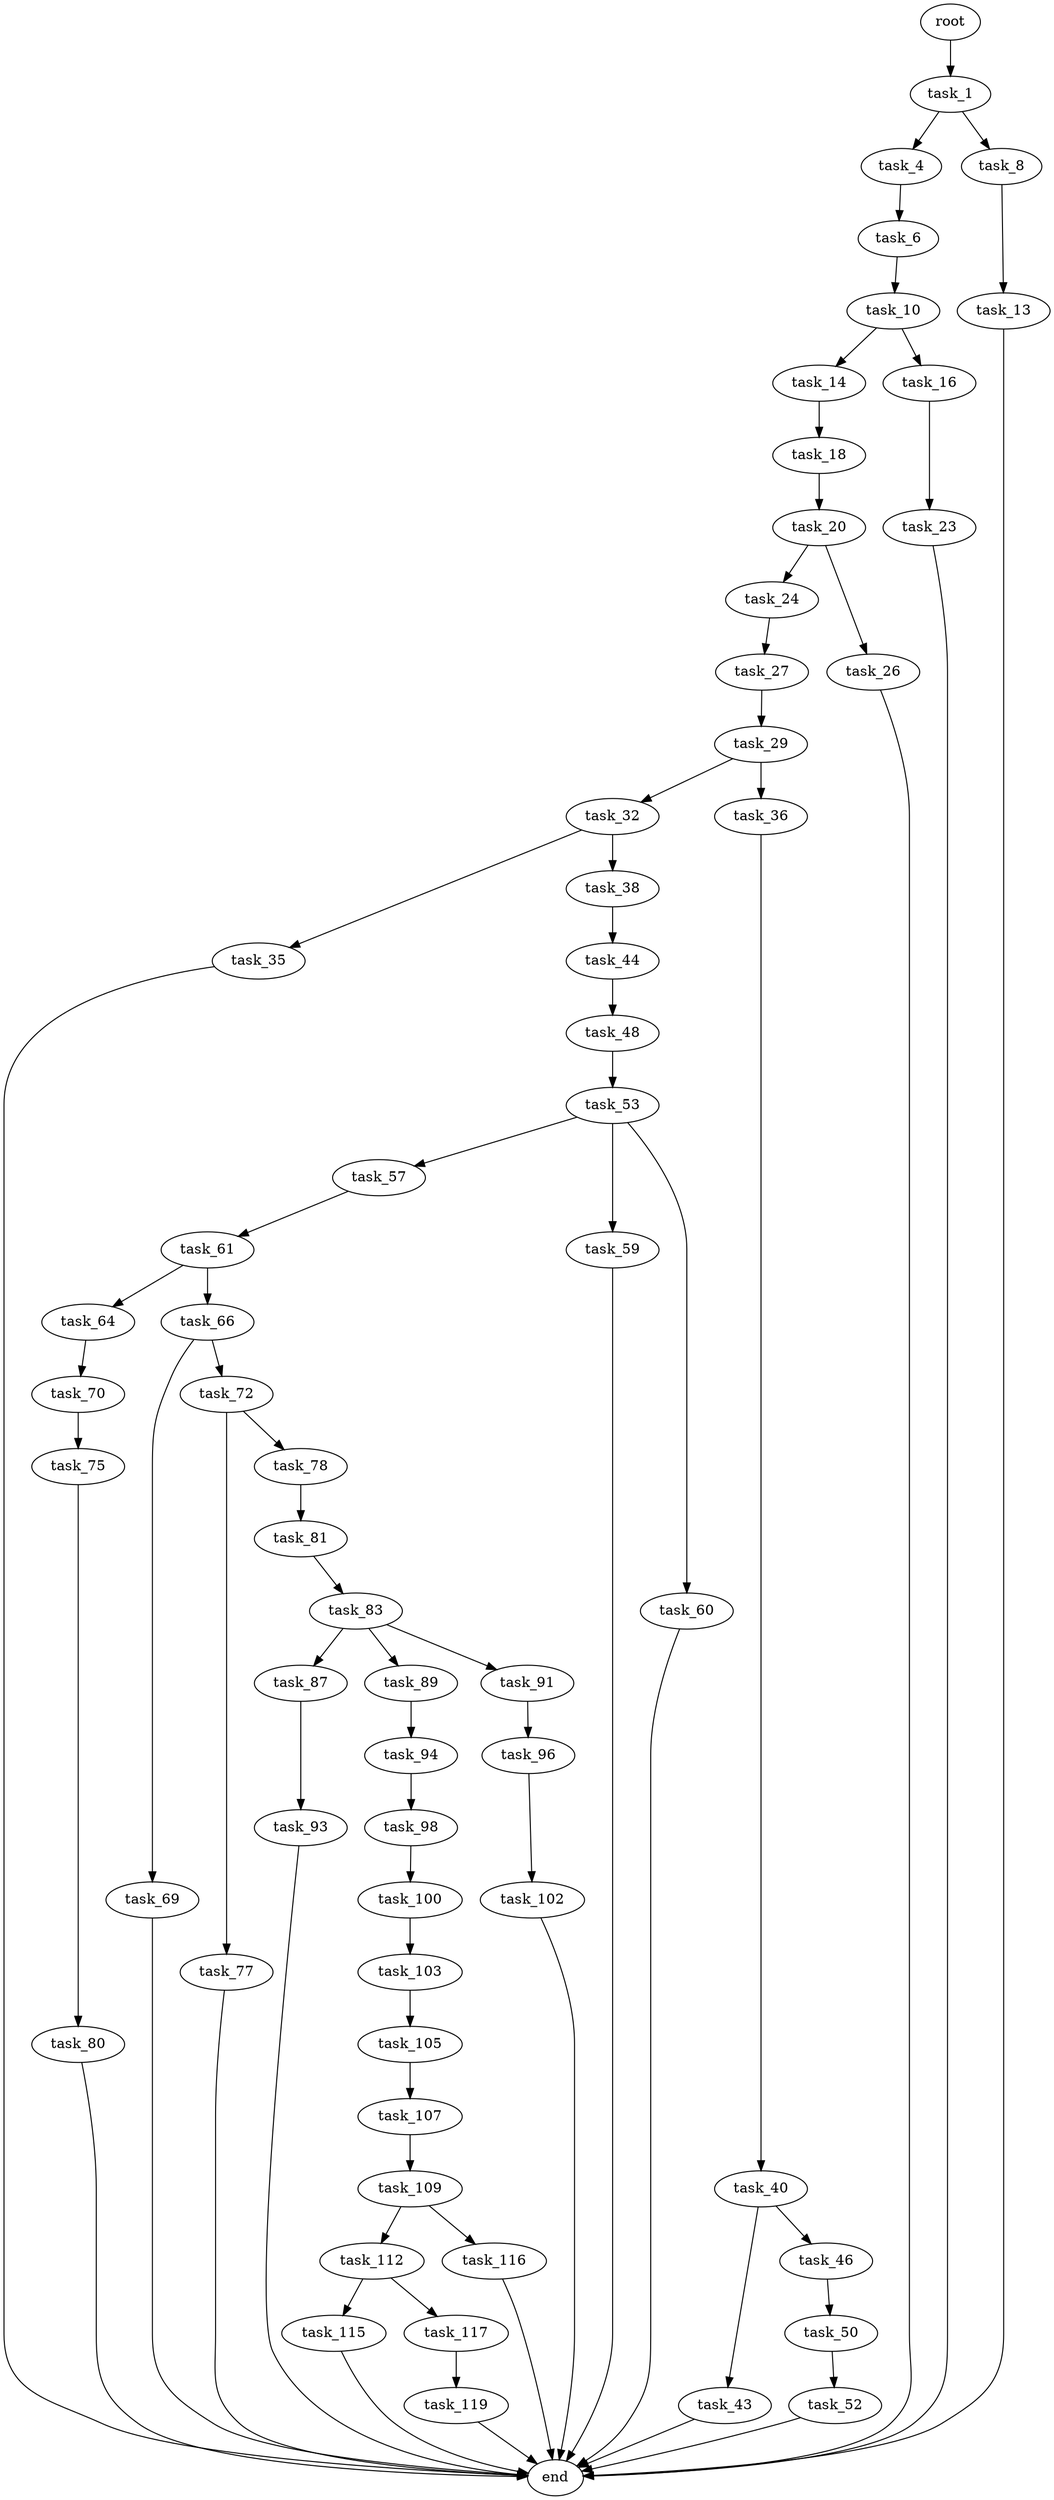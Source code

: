 digraph G {
  root [size="0.000000"];
  task_1 [size="198154899734.000000"];
  task_4 [size="59605032311.000000"];
  task_6 [size="1824168095.000000"];
  task_8 [size="1073741824000.000000"];
  task_10 [size="68719476736.000000"];
  task_13 [size="9222539699.000000"];
  task_14 [size="323672835995.000000"];
  task_16 [size="462981502364.000000"];
  task_18 [size="15306097538.000000"];
  task_20 [size="380928766.000000"];
  task_23 [size="4015490961.000000"];
  task_24 [size="231928233984.000000"];
  task_26 [size="549755813888.000000"];
  task_27 [size="5581643627.000000"];
  task_29 [size="940749940644.000000"];
  task_32 [size="13814385151.000000"];
  task_35 [size="268745741691.000000"];
  task_36 [size="5053316275.000000"];
  task_38 [size="62503498591.000000"];
  task_40 [size="63004300054.000000"];
  task_43 [size="28991029248.000000"];
  task_44 [size="68719476736.000000"];
  task_46 [size="407166480413.000000"];
  task_48 [size="2469491193.000000"];
  task_50 [size="660153253513.000000"];
  task_52 [size="68719476736.000000"];
  task_53 [size="429306030095.000000"];
  task_57 [size="368293445632.000000"];
  task_59 [size="25413572612.000000"];
  task_60 [size="8589934592.000000"];
  task_61 [size="44606624989.000000"];
  task_64 [size="26541290671.000000"];
  task_66 [size="26918180942.000000"];
  task_69 [size="5465436727.000000"];
  task_70 [size="15531651705.000000"];
  task_72 [size="549755813888.000000"];
  task_75 [size="134217728000.000000"];
  task_77 [size="1073741824000.000000"];
  task_78 [size="257428740547.000000"];
  task_80 [size="21713119076.000000"];
  task_81 [size="128860230043.000000"];
  task_83 [size="5722354308.000000"];
  task_87 [size="1828295211.000000"];
  task_89 [size="22121303965.000000"];
  task_91 [size="368293445632.000000"];
  task_93 [size="185733555303.000000"];
  task_94 [size="8589934592.000000"];
  task_96 [size="22567988260.000000"];
  task_98 [size="11218839669.000000"];
  task_100 [size="1073741824000.000000"];
  task_102 [size="782757789696.000000"];
  task_103 [size="412572456349.000000"];
  task_105 [size="1403215635.000000"];
  task_107 [size="563561271175.000000"];
  task_109 [size="368293445632.000000"];
  task_112 [size="76360661658.000000"];
  task_115 [size="426271949693.000000"];
  task_116 [size="516714389655.000000"];
  task_117 [size="73014791616.000000"];
  task_119 [size="384513838040.000000"];
  end [size="0.000000"];

  root -> task_1 [size="1.000000"];
  task_1 -> task_4 [size="134217728.000000"];
  task_1 -> task_8 [size="134217728.000000"];
  task_4 -> task_6 [size="209715200.000000"];
  task_6 -> task_10 [size="75497472.000000"];
  task_8 -> task_13 [size="838860800.000000"];
  task_10 -> task_14 [size="134217728.000000"];
  task_10 -> task_16 [size="134217728.000000"];
  task_13 -> end [size="1.000000"];
  task_14 -> task_18 [size="301989888.000000"];
  task_16 -> task_23 [size="536870912.000000"];
  task_18 -> task_20 [size="301989888.000000"];
  task_20 -> task_24 [size="33554432.000000"];
  task_20 -> task_26 [size="33554432.000000"];
  task_23 -> end [size="1.000000"];
  task_24 -> task_27 [size="301989888.000000"];
  task_26 -> end [size="1.000000"];
  task_27 -> task_29 [size="134217728.000000"];
  task_29 -> task_32 [size="838860800.000000"];
  task_29 -> task_36 [size="838860800.000000"];
  task_32 -> task_35 [size="33554432.000000"];
  task_32 -> task_38 [size="33554432.000000"];
  task_35 -> end [size="1.000000"];
  task_36 -> task_40 [size="209715200.000000"];
  task_38 -> task_44 [size="134217728.000000"];
  task_40 -> task_43 [size="134217728.000000"];
  task_40 -> task_46 [size="134217728.000000"];
  task_43 -> end [size="1.000000"];
  task_44 -> task_48 [size="134217728.000000"];
  task_46 -> task_50 [size="411041792.000000"];
  task_48 -> task_53 [size="75497472.000000"];
  task_50 -> task_52 [size="536870912.000000"];
  task_52 -> end [size="1.000000"];
  task_53 -> task_57 [size="838860800.000000"];
  task_53 -> task_59 [size="838860800.000000"];
  task_53 -> task_60 [size="838860800.000000"];
  task_57 -> task_61 [size="411041792.000000"];
  task_59 -> end [size="1.000000"];
  task_60 -> end [size="1.000000"];
  task_61 -> task_64 [size="33554432.000000"];
  task_61 -> task_66 [size="33554432.000000"];
  task_64 -> task_70 [size="536870912.000000"];
  task_66 -> task_69 [size="75497472.000000"];
  task_66 -> task_72 [size="75497472.000000"];
  task_69 -> end [size="1.000000"];
  task_70 -> task_75 [size="838860800.000000"];
  task_72 -> task_77 [size="536870912.000000"];
  task_72 -> task_78 [size="536870912.000000"];
  task_75 -> task_80 [size="209715200.000000"];
  task_77 -> end [size="1.000000"];
  task_78 -> task_81 [size="411041792.000000"];
  task_80 -> end [size="1.000000"];
  task_81 -> task_83 [size="411041792.000000"];
  task_83 -> task_87 [size="209715200.000000"];
  task_83 -> task_89 [size="209715200.000000"];
  task_83 -> task_91 [size="209715200.000000"];
  task_87 -> task_93 [size="75497472.000000"];
  task_89 -> task_94 [size="33554432.000000"];
  task_91 -> task_96 [size="411041792.000000"];
  task_93 -> end [size="1.000000"];
  task_94 -> task_98 [size="33554432.000000"];
  task_96 -> task_102 [size="411041792.000000"];
  task_98 -> task_100 [size="679477248.000000"];
  task_100 -> task_103 [size="838860800.000000"];
  task_102 -> end [size="1.000000"];
  task_103 -> task_105 [size="411041792.000000"];
  task_105 -> task_107 [size="33554432.000000"];
  task_107 -> task_109 [size="536870912.000000"];
  task_109 -> task_112 [size="411041792.000000"];
  task_109 -> task_116 [size="411041792.000000"];
  task_112 -> task_115 [size="134217728.000000"];
  task_112 -> task_117 [size="134217728.000000"];
  task_115 -> end [size="1.000000"];
  task_116 -> end [size="1.000000"];
  task_117 -> task_119 [size="75497472.000000"];
  task_119 -> end [size="1.000000"];
}
